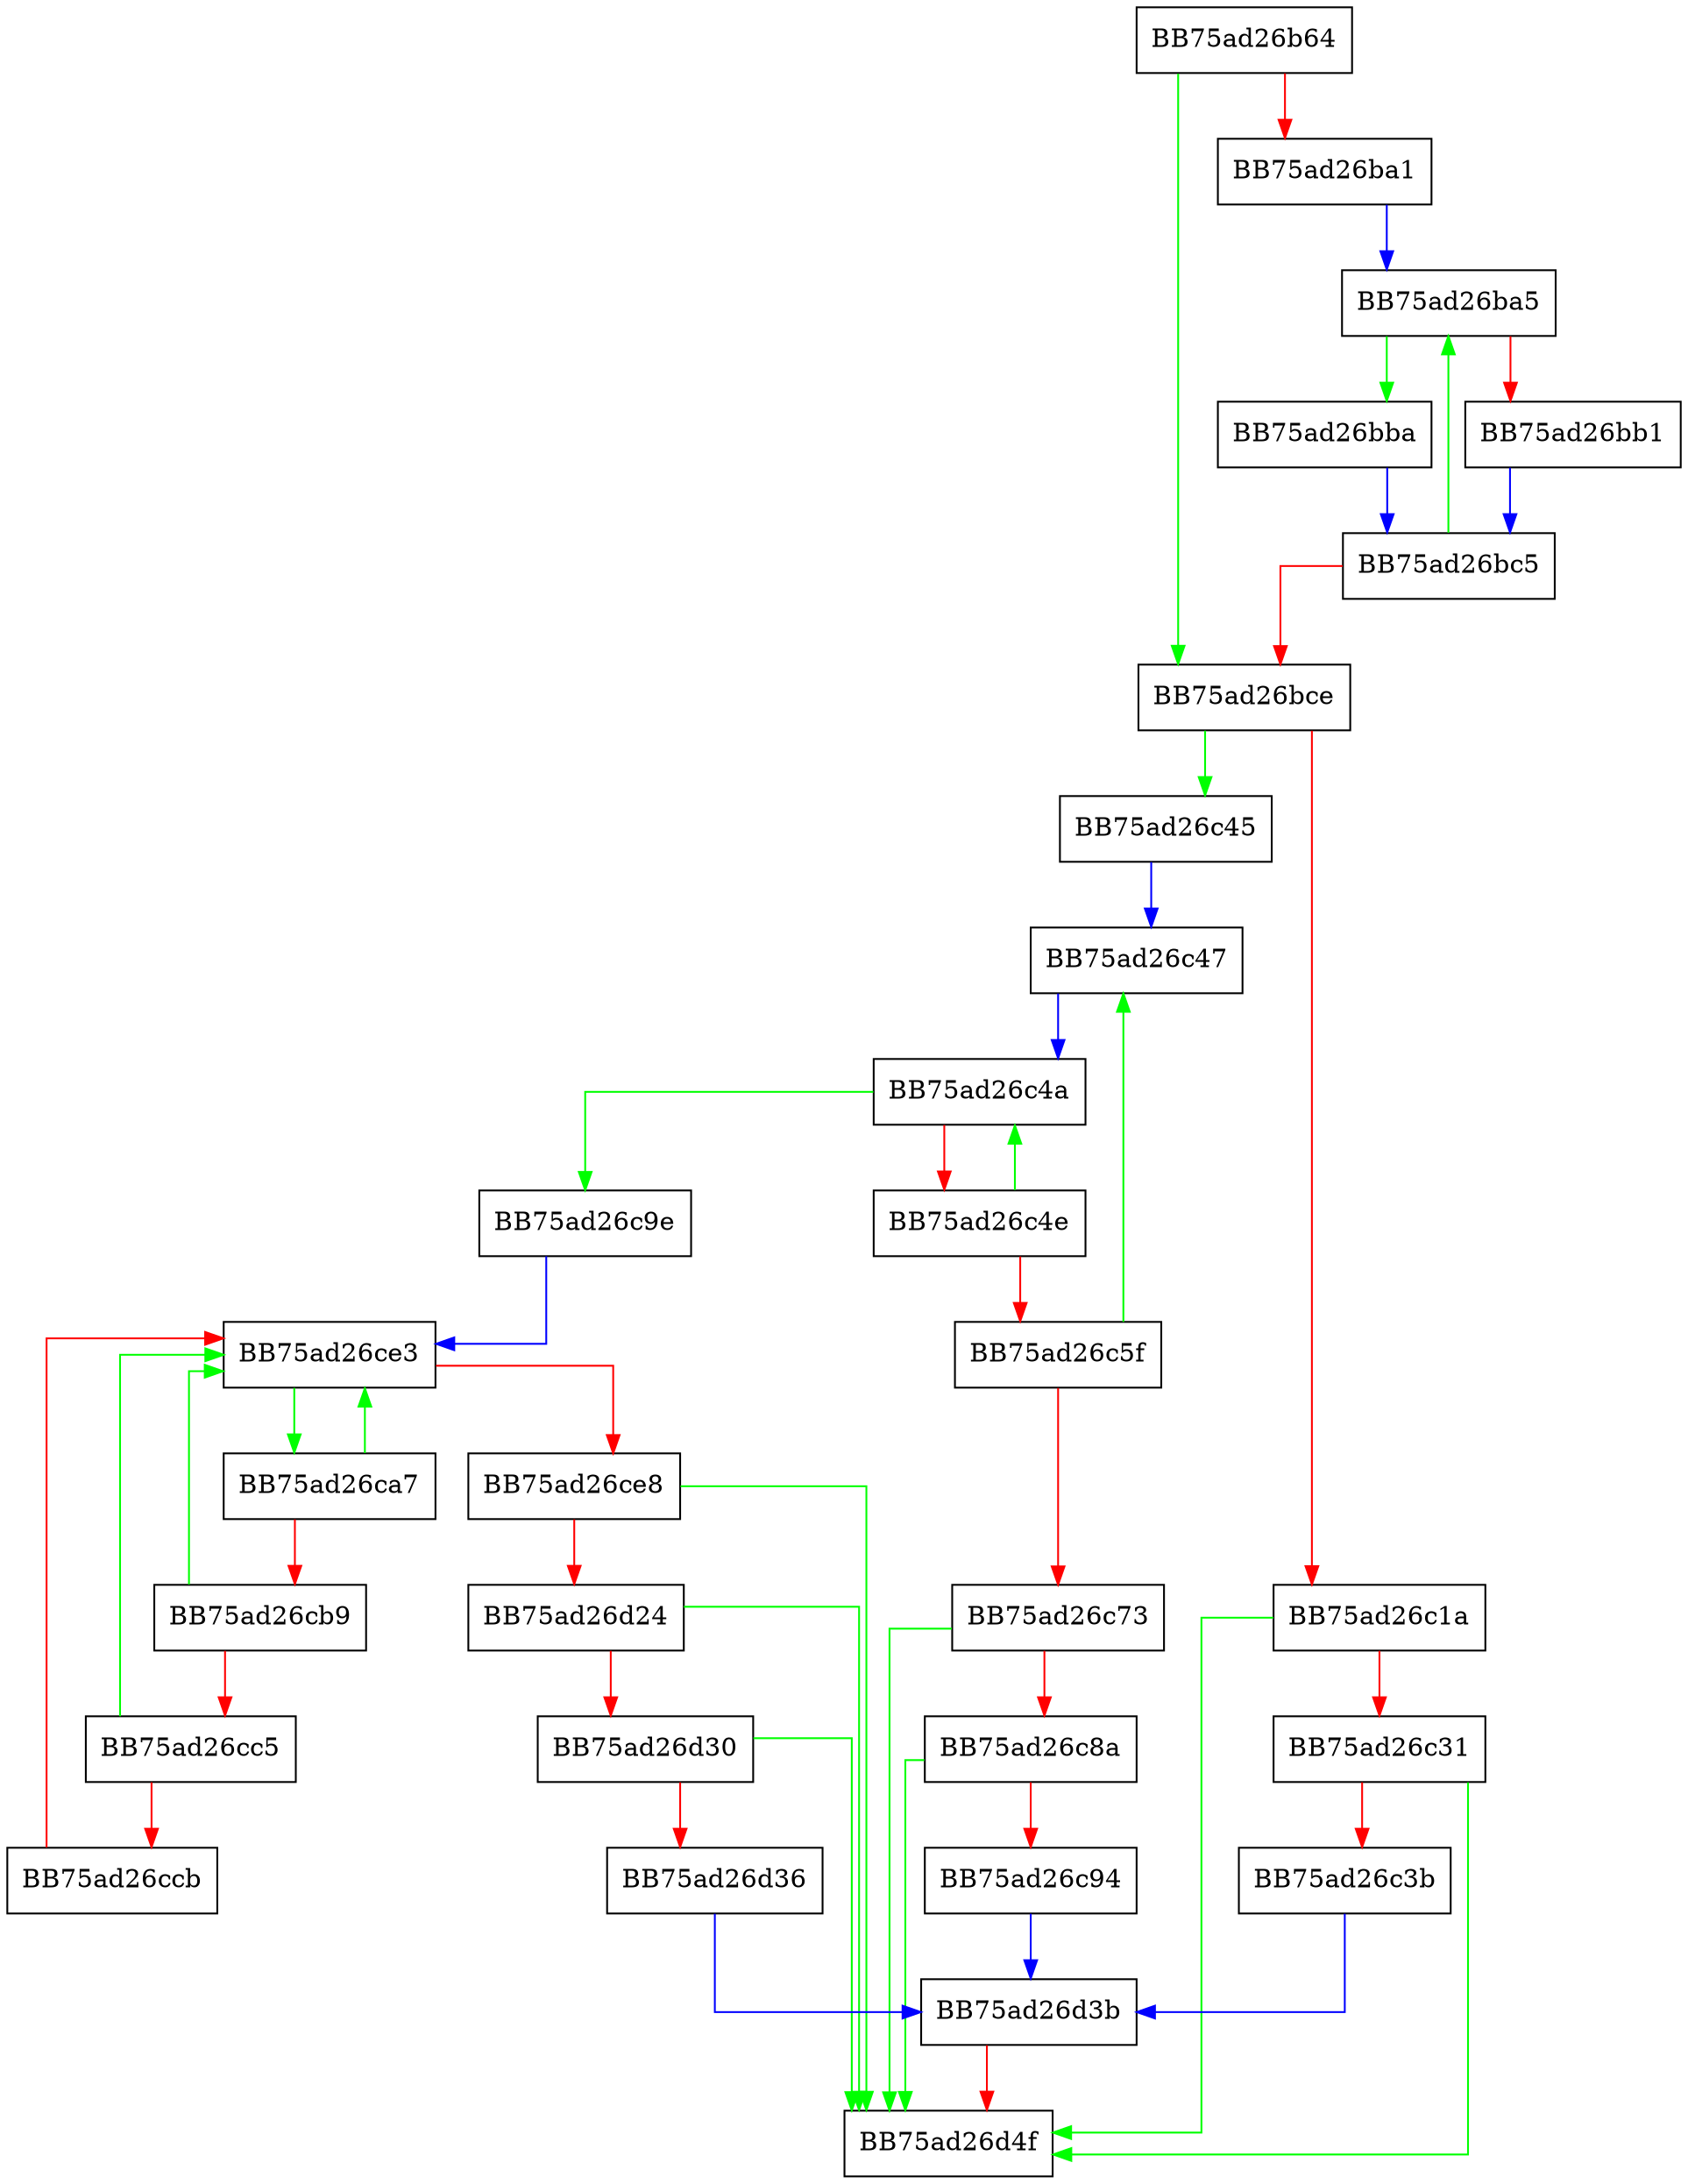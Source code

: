 digraph RemoveCatalogEntries {
  node [shape="box"];
  graph [splines=ortho];
  BB75ad26b64 -> BB75ad26bce [color="green"];
  BB75ad26b64 -> BB75ad26ba1 [color="red"];
  BB75ad26ba1 -> BB75ad26ba5 [color="blue"];
  BB75ad26ba5 -> BB75ad26bba [color="green"];
  BB75ad26ba5 -> BB75ad26bb1 [color="red"];
  BB75ad26bb1 -> BB75ad26bc5 [color="blue"];
  BB75ad26bba -> BB75ad26bc5 [color="blue"];
  BB75ad26bc5 -> BB75ad26ba5 [color="green"];
  BB75ad26bc5 -> BB75ad26bce [color="red"];
  BB75ad26bce -> BB75ad26c45 [color="green"];
  BB75ad26bce -> BB75ad26c1a [color="red"];
  BB75ad26c1a -> BB75ad26d4f [color="green"];
  BB75ad26c1a -> BB75ad26c31 [color="red"];
  BB75ad26c31 -> BB75ad26d4f [color="green"];
  BB75ad26c31 -> BB75ad26c3b [color="red"];
  BB75ad26c3b -> BB75ad26d3b [color="blue"];
  BB75ad26c45 -> BB75ad26c47 [color="blue"];
  BB75ad26c47 -> BB75ad26c4a [color="blue"];
  BB75ad26c4a -> BB75ad26c9e [color="green"];
  BB75ad26c4a -> BB75ad26c4e [color="red"];
  BB75ad26c4e -> BB75ad26c4a [color="green"];
  BB75ad26c4e -> BB75ad26c5f [color="red"];
  BB75ad26c5f -> BB75ad26c47 [color="green"];
  BB75ad26c5f -> BB75ad26c73 [color="red"];
  BB75ad26c73 -> BB75ad26d4f [color="green"];
  BB75ad26c73 -> BB75ad26c8a [color="red"];
  BB75ad26c8a -> BB75ad26d4f [color="green"];
  BB75ad26c8a -> BB75ad26c94 [color="red"];
  BB75ad26c94 -> BB75ad26d3b [color="blue"];
  BB75ad26c9e -> BB75ad26ce3 [color="blue"];
  BB75ad26ca7 -> BB75ad26ce3 [color="green"];
  BB75ad26ca7 -> BB75ad26cb9 [color="red"];
  BB75ad26cb9 -> BB75ad26ce3 [color="green"];
  BB75ad26cb9 -> BB75ad26cc5 [color="red"];
  BB75ad26cc5 -> BB75ad26ce3 [color="green"];
  BB75ad26cc5 -> BB75ad26ccb [color="red"];
  BB75ad26ccb -> BB75ad26ce3 [color="red"];
  BB75ad26ce3 -> BB75ad26ca7 [color="green"];
  BB75ad26ce3 -> BB75ad26ce8 [color="red"];
  BB75ad26ce8 -> BB75ad26d4f [color="green"];
  BB75ad26ce8 -> BB75ad26d24 [color="red"];
  BB75ad26d24 -> BB75ad26d4f [color="green"];
  BB75ad26d24 -> BB75ad26d30 [color="red"];
  BB75ad26d30 -> BB75ad26d4f [color="green"];
  BB75ad26d30 -> BB75ad26d36 [color="red"];
  BB75ad26d36 -> BB75ad26d3b [color="blue"];
  BB75ad26d3b -> BB75ad26d4f [color="red"];
}